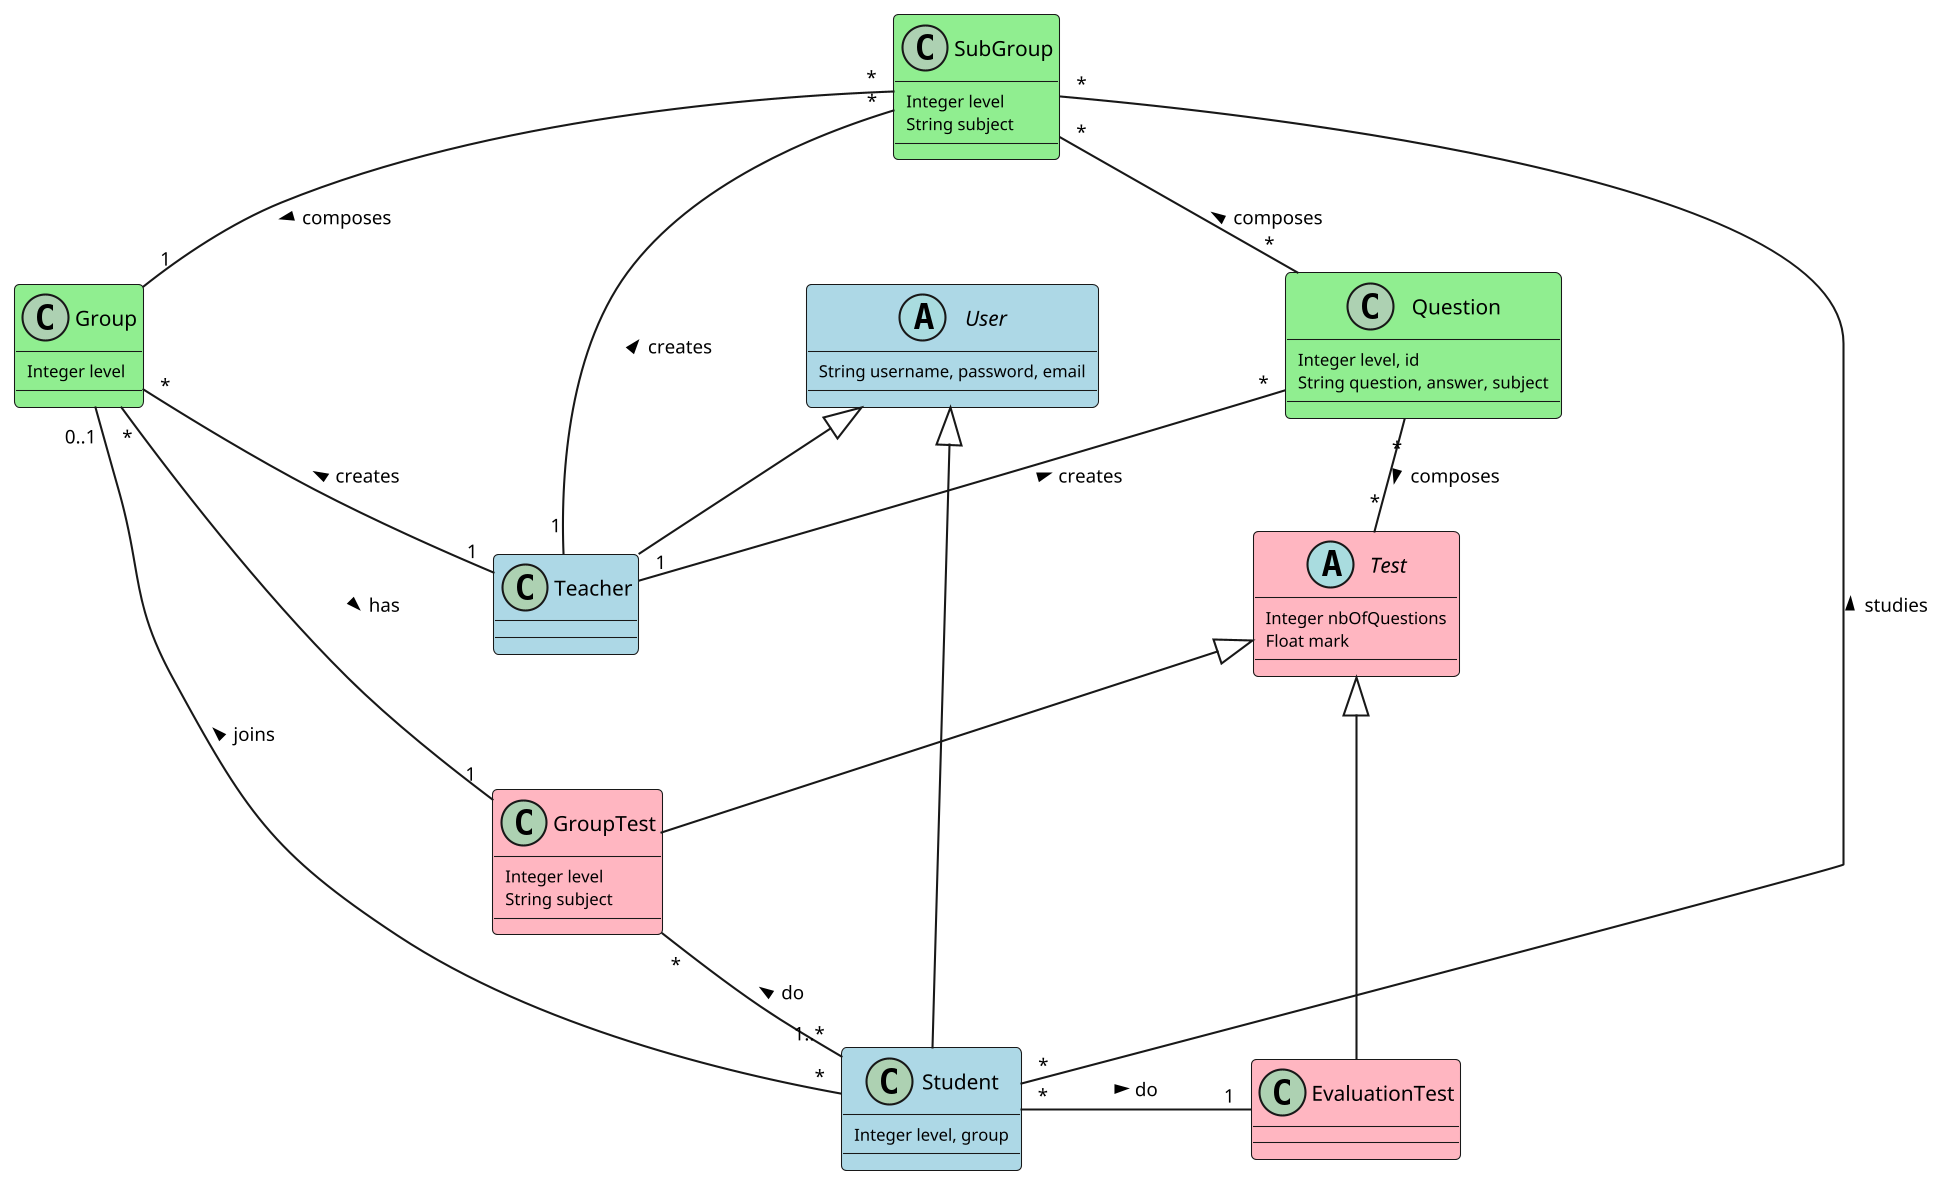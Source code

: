 @startuml
skinparam dpi 200
skinparam classAttributeFontSize 8
skinparam classArrowFontSize 9
skinparam classFontSize 10
skinparam nodesep 90
skinparam ranksep 40
hide stereotype
skinparam class {
	BackgroundColor White
	BackgroundColor<<Test>> LightPink
	BackgroundColor<<User>> LightBlue
	BackgroundColor<<Group>> LightGreen
}

abstract class User <<User>> {
    String username, password, email
}

class Teacher <<User>> extends User {
}

class Student <<User>> extends User {
    Integer level, group
}

abstract class Test <<Test>> {
    Integer nbOfQuestions
    Float mark
}

class EvaluationTest <<Test>> extends Test {
}

class GroupTest <<Test>> extends Test {
    Integer level
    String subject
}

class Group <<Group>> {
    Integer level
}

class SubGroup <<Group>> {
    Integer level
    String subject
}

class Question <<Group>> {
    Integer level, id
    String question, answer, subject
}

EvaluationTest "1" -left- "*" Student: do <
GroupTest "*" -- "1..*" Student: do <
SubGroup "*" -- "*" Student: studies <
Group "0..1" -- "*" Student: joins <

Group "*" -- "1" Teacher: creates <
SubGroup "*" -- "1" Teacher: creates <
Question "*" -- "1" Teacher: creates <

Question "*" -up- "*" SubGroup: composes >
Group "1" -up- "*" SubGroup: composes <

Question "*" -- "*" Test: composes >
Group "*" -- "1" GroupTest: has >
@enduml